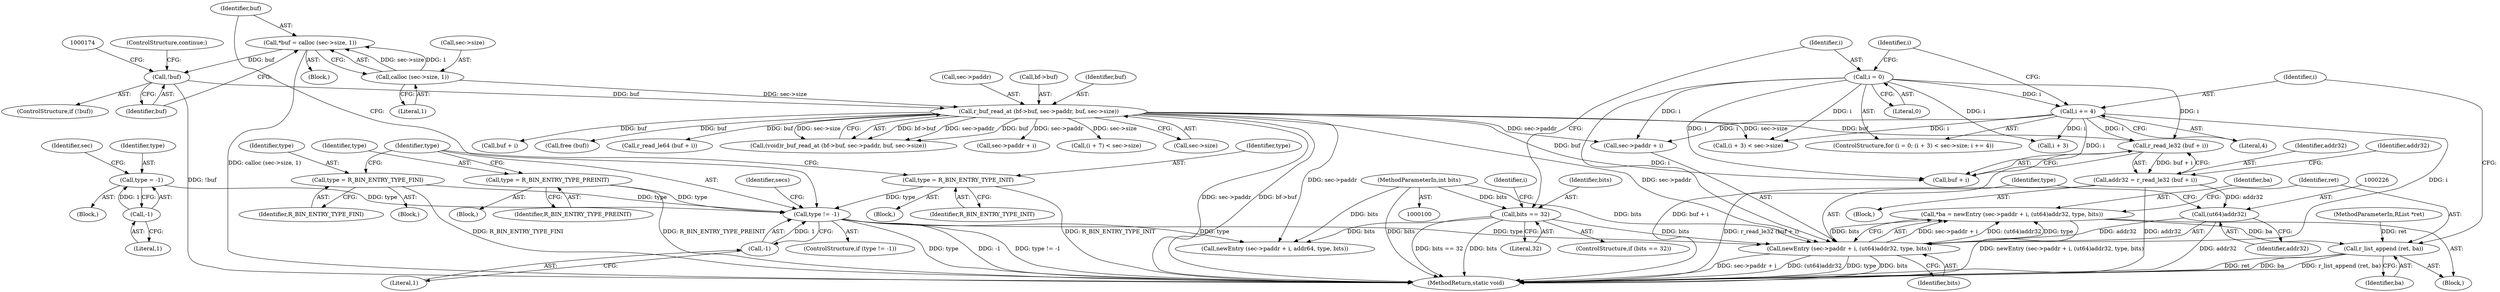 digraph "0_radare2_1f37c04f2a762500222dda2459e6a04646feeedf@pointer" {
"1000217" [label="(Call,*ba = newEntry (sec->paddr + i, (ut64)addr32, type, bits))"];
"1000219" [label="(Call,newEntry (sec->paddr + i, (ut64)addr32, type, bits))"];
"1000175" [label="(Call,r_buf_read_at (bf->buf, sec->paddr, buf, sec->size))"];
"1000169" [label="(Call,!buf)"];
"1000161" [label="(Call,*buf = calloc (sec->size, 1))"];
"1000163" [label="(Call,calloc (sec->size, 1))"];
"1000202" [label="(Call,i += 4)"];
"1000192" [label="(Call,i = 0)"];
"1000225" [label="(Call,(ut64)addr32)"];
"1000207" [label="(Call,addr32 = r_read_le32 (buf + i))"];
"1000209" [label="(Call,r_read_le32 (buf + i))"];
"1000155" [label="(Call,type != -1)"];
"1000127" [label="(Call,type = R_BIN_ENTRY_TYPE_FINI)"];
"1000115" [label="(Call,type = -1)"];
"1000117" [label="(Call,-1)"];
"1000139" [label="(Call,type = R_BIN_ENTRY_TYPE_INIT)"];
"1000151" [label="(Call,type = R_BIN_ENTRY_TYPE_PREINIT)"];
"1000157" [label="(Call,-1)"];
"1000187" [label="(Call,bits == 32)"];
"1000103" [label="(MethodParameterIn,int bits)"];
"1000230" [label="(Call,r_list_append (ret, ba))"];
"1000189" [label="(Literal,32)"];
"1000117" [label="(Call,-1)"];
"1000114" [label="(Block,)"];
"1000197" [label="(Identifier,i)"];
"1000127" [label="(Call,type = R_BIN_ENTRY_TYPE_FINI)"];
"1000207" [label="(Call,addr32 = r_read_le32 (buf + i))"];
"1000230" [label="(Call,r_list_append (ret, ba))"];
"1000191" [label="(ControlStructure,for (i = 0; (i + 3) < sec->size; i += 4))"];
"1000254" [label="(Call,buf + i)"];
"1000176" [label="(Call,bf->buf)"];
"1000187" [label="(Call,bits == 32)"];
"1000128" [label="(Identifier,type)"];
"1000175" [label="(Call,r_buf_read_at (bf->buf, sec->paddr, buf, sec->size))"];
"1000161" [label="(Call,*buf = calloc (sec->size, 1))"];
"1000158" [label="(Literal,1)"];
"1000218" [label="(Identifier,ba)"];
"1000139" [label="(Call,type = R_BIN_ENTRY_TYPE_INIT)"];
"1000103" [label="(MethodParameterIn,int bits)"];
"1000162" [label="(Identifier,buf)"];
"1000154" [label="(ControlStructure,if (type != -1))"];
"1000153" [label="(Identifier,R_BIN_ENTRY_TYPE_PREINIT)"];
"1000188" [label="(Identifier,bits)"];
"1000116" [label="(Identifier,type)"];
"1000102" [label="(MethodParameterIn,RList *ret)"];
"1000204" [label="(Literal,4)"];
"1000182" [label="(Identifier,buf)"];
"1000179" [label="(Call,sec->paddr)"];
"1000232" [label="(Identifier,ba)"];
"1000275" [label="(Call,free (buf))"];
"1000205" [label="(Block,)"];
"1000253" [label="(Call,r_read_le64 (buf + i))"];
"1000118" [label="(Literal,1)"];
"1000173" [label="(Call,(void)r_buf_read_at (bf->buf, sec->paddr, buf, sec->size))"];
"1000150" [label="(Block,)"];
"1000227" [label="(Identifier,addr32)"];
"1000159" [label="(Block,)"];
"1000231" [label="(Identifier,ret)"];
"1000172" [label="(ControlStructure,continue;)"];
"1000217" [label="(Call,*ba = newEntry (sec->paddr + i, (ut64)addr32, type, bits))"];
"1000209" [label="(Call,r_read_le32 (buf + i))"];
"1000169" [label="(Call,!buf)"];
"1000164" [label="(Call,sec->size)"];
"1000126" [label="(Block,)"];
"1000140" [label="(Identifier,type)"];
"1000279" [label="(MethodReturn,static void)"];
"1000151" [label="(Call,type = R_BIN_ENTRY_TYPE_PREINIT)"];
"1000237" [label="(Identifier,i)"];
"1000264" [label="(Call,sec->paddr + i)"];
"1000115" [label="(Call,type = -1)"];
"1000141" [label="(Identifier,R_BIN_ENTRY_TYPE_INIT)"];
"1000193" [label="(Identifier,i)"];
"1000129" [label="(Identifier,R_BIN_ENTRY_TYPE_FINI)"];
"1000186" [label="(ControlStructure,if (bits == 32))"];
"1000208" [label="(Identifier,addr32)"];
"1000156" [label="(Identifier,type)"];
"1000263" [label="(Call,newEntry (sec->paddr + i, addr64, type, bits))"];
"1000239" [label="(Call,(i + 7) < sec->size)"];
"1000192" [label="(Call,i = 0)"];
"1000183" [label="(Call,sec->size)"];
"1000195" [label="(Call,(i + 3) < sec->size)"];
"1000210" [label="(Call,buf + i)"];
"1000214" [label="(Identifier,addr32)"];
"1000203" [label="(Identifier,i)"];
"1000155" [label="(Call,type != -1)"];
"1000202" [label="(Call,i += 4)"];
"1000220" [label="(Call,sec->paddr + i)"];
"1000138" [label="(Block,)"];
"1000219" [label="(Call,newEntry (sec->paddr + i, (ut64)addr32, type, bits))"];
"1000170" [label="(Identifier,buf)"];
"1000163" [label="(Call,calloc (sec->size, 1))"];
"1000157" [label="(Call,-1)"];
"1000278" [label="(Identifier,secs)"];
"1000167" [label="(Literal,1)"];
"1000194" [label="(Literal,0)"];
"1000196" [label="(Call,i + 3)"];
"1000225" [label="(Call,(ut64)addr32)"];
"1000123" [label="(Identifier,sec)"];
"1000168" [label="(ControlStructure,if (!buf))"];
"1000152" [label="(Identifier,type)"];
"1000228" [label="(Identifier,type)"];
"1000215" [label="(Block,)"];
"1000229" [label="(Identifier,bits)"];
"1000217" -> "1000215"  [label="AST: "];
"1000217" -> "1000219"  [label="CFG: "];
"1000218" -> "1000217"  [label="AST: "];
"1000219" -> "1000217"  [label="AST: "];
"1000231" -> "1000217"  [label="CFG: "];
"1000217" -> "1000279"  [label="DDG: newEntry (sec->paddr + i, (ut64)addr32, type, bits)"];
"1000219" -> "1000217"  [label="DDG: sec->paddr + i"];
"1000219" -> "1000217"  [label="DDG: (ut64)addr32"];
"1000219" -> "1000217"  [label="DDG: type"];
"1000219" -> "1000217"  [label="DDG: bits"];
"1000217" -> "1000230"  [label="DDG: ba"];
"1000219" -> "1000229"  [label="CFG: "];
"1000220" -> "1000219"  [label="AST: "];
"1000225" -> "1000219"  [label="AST: "];
"1000228" -> "1000219"  [label="AST: "];
"1000229" -> "1000219"  [label="AST: "];
"1000219" -> "1000279"  [label="DDG: (ut64)addr32"];
"1000219" -> "1000279"  [label="DDG: type"];
"1000219" -> "1000279"  [label="DDG: bits"];
"1000219" -> "1000279"  [label="DDG: sec->paddr + i"];
"1000175" -> "1000219"  [label="DDG: sec->paddr"];
"1000202" -> "1000219"  [label="DDG: i"];
"1000192" -> "1000219"  [label="DDG: i"];
"1000225" -> "1000219"  [label="DDG: addr32"];
"1000155" -> "1000219"  [label="DDG: type"];
"1000187" -> "1000219"  [label="DDG: bits"];
"1000103" -> "1000219"  [label="DDG: bits"];
"1000175" -> "1000173"  [label="AST: "];
"1000175" -> "1000183"  [label="CFG: "];
"1000176" -> "1000175"  [label="AST: "];
"1000179" -> "1000175"  [label="AST: "];
"1000182" -> "1000175"  [label="AST: "];
"1000183" -> "1000175"  [label="AST: "];
"1000173" -> "1000175"  [label="CFG: "];
"1000175" -> "1000279"  [label="DDG: sec->paddr"];
"1000175" -> "1000279"  [label="DDG: bf->buf"];
"1000175" -> "1000173"  [label="DDG: bf->buf"];
"1000175" -> "1000173"  [label="DDG: sec->paddr"];
"1000175" -> "1000173"  [label="DDG: buf"];
"1000175" -> "1000173"  [label="DDG: sec->size"];
"1000169" -> "1000175"  [label="DDG: buf"];
"1000163" -> "1000175"  [label="DDG: sec->size"];
"1000175" -> "1000195"  [label="DDG: sec->size"];
"1000175" -> "1000209"  [label="DDG: buf"];
"1000175" -> "1000210"  [label="DDG: buf"];
"1000175" -> "1000220"  [label="DDG: sec->paddr"];
"1000175" -> "1000239"  [label="DDG: sec->size"];
"1000175" -> "1000253"  [label="DDG: buf"];
"1000175" -> "1000254"  [label="DDG: buf"];
"1000175" -> "1000263"  [label="DDG: sec->paddr"];
"1000175" -> "1000264"  [label="DDG: sec->paddr"];
"1000175" -> "1000275"  [label="DDG: buf"];
"1000169" -> "1000168"  [label="AST: "];
"1000169" -> "1000170"  [label="CFG: "];
"1000170" -> "1000169"  [label="AST: "];
"1000172" -> "1000169"  [label="CFG: "];
"1000174" -> "1000169"  [label="CFG: "];
"1000169" -> "1000279"  [label="DDG: !buf"];
"1000161" -> "1000169"  [label="DDG: buf"];
"1000161" -> "1000159"  [label="AST: "];
"1000161" -> "1000163"  [label="CFG: "];
"1000162" -> "1000161"  [label="AST: "];
"1000163" -> "1000161"  [label="AST: "];
"1000170" -> "1000161"  [label="CFG: "];
"1000161" -> "1000279"  [label="DDG: calloc (sec->size, 1)"];
"1000163" -> "1000161"  [label="DDG: sec->size"];
"1000163" -> "1000161"  [label="DDG: 1"];
"1000163" -> "1000167"  [label="CFG: "];
"1000164" -> "1000163"  [label="AST: "];
"1000167" -> "1000163"  [label="AST: "];
"1000202" -> "1000191"  [label="AST: "];
"1000202" -> "1000204"  [label="CFG: "];
"1000203" -> "1000202"  [label="AST: "];
"1000204" -> "1000202"  [label="AST: "];
"1000197" -> "1000202"  [label="CFG: "];
"1000202" -> "1000195"  [label="DDG: i"];
"1000202" -> "1000196"  [label="DDG: i"];
"1000192" -> "1000202"  [label="DDG: i"];
"1000202" -> "1000209"  [label="DDG: i"];
"1000202" -> "1000210"  [label="DDG: i"];
"1000202" -> "1000220"  [label="DDG: i"];
"1000192" -> "1000191"  [label="AST: "];
"1000192" -> "1000194"  [label="CFG: "];
"1000193" -> "1000192"  [label="AST: "];
"1000194" -> "1000192"  [label="AST: "];
"1000197" -> "1000192"  [label="CFG: "];
"1000192" -> "1000195"  [label="DDG: i"];
"1000192" -> "1000196"  [label="DDG: i"];
"1000192" -> "1000209"  [label="DDG: i"];
"1000192" -> "1000210"  [label="DDG: i"];
"1000192" -> "1000220"  [label="DDG: i"];
"1000225" -> "1000227"  [label="CFG: "];
"1000226" -> "1000225"  [label="AST: "];
"1000227" -> "1000225"  [label="AST: "];
"1000228" -> "1000225"  [label="CFG: "];
"1000225" -> "1000279"  [label="DDG: addr32"];
"1000207" -> "1000225"  [label="DDG: addr32"];
"1000207" -> "1000205"  [label="AST: "];
"1000207" -> "1000209"  [label="CFG: "];
"1000208" -> "1000207"  [label="AST: "];
"1000209" -> "1000207"  [label="AST: "];
"1000214" -> "1000207"  [label="CFG: "];
"1000207" -> "1000279"  [label="DDG: r_read_le32 (buf + i)"];
"1000207" -> "1000279"  [label="DDG: addr32"];
"1000209" -> "1000207"  [label="DDG: buf + i"];
"1000209" -> "1000210"  [label="CFG: "];
"1000210" -> "1000209"  [label="AST: "];
"1000209" -> "1000279"  [label="DDG: buf + i"];
"1000155" -> "1000154"  [label="AST: "];
"1000155" -> "1000157"  [label="CFG: "];
"1000156" -> "1000155"  [label="AST: "];
"1000157" -> "1000155"  [label="AST: "];
"1000162" -> "1000155"  [label="CFG: "];
"1000278" -> "1000155"  [label="CFG: "];
"1000155" -> "1000279"  [label="DDG: -1"];
"1000155" -> "1000279"  [label="DDG: type != -1"];
"1000155" -> "1000279"  [label="DDG: type"];
"1000127" -> "1000155"  [label="DDG: type"];
"1000115" -> "1000155"  [label="DDG: type"];
"1000139" -> "1000155"  [label="DDG: type"];
"1000151" -> "1000155"  [label="DDG: type"];
"1000157" -> "1000155"  [label="DDG: 1"];
"1000155" -> "1000263"  [label="DDG: type"];
"1000127" -> "1000126"  [label="AST: "];
"1000127" -> "1000129"  [label="CFG: "];
"1000128" -> "1000127"  [label="AST: "];
"1000129" -> "1000127"  [label="AST: "];
"1000156" -> "1000127"  [label="CFG: "];
"1000127" -> "1000279"  [label="DDG: R_BIN_ENTRY_TYPE_FINI"];
"1000115" -> "1000114"  [label="AST: "];
"1000115" -> "1000117"  [label="CFG: "];
"1000116" -> "1000115"  [label="AST: "];
"1000117" -> "1000115"  [label="AST: "];
"1000123" -> "1000115"  [label="CFG: "];
"1000117" -> "1000115"  [label="DDG: 1"];
"1000117" -> "1000118"  [label="CFG: "];
"1000118" -> "1000117"  [label="AST: "];
"1000139" -> "1000138"  [label="AST: "];
"1000139" -> "1000141"  [label="CFG: "];
"1000140" -> "1000139"  [label="AST: "];
"1000141" -> "1000139"  [label="AST: "];
"1000156" -> "1000139"  [label="CFG: "];
"1000139" -> "1000279"  [label="DDG: R_BIN_ENTRY_TYPE_INIT"];
"1000151" -> "1000150"  [label="AST: "];
"1000151" -> "1000153"  [label="CFG: "];
"1000152" -> "1000151"  [label="AST: "];
"1000153" -> "1000151"  [label="AST: "];
"1000156" -> "1000151"  [label="CFG: "];
"1000151" -> "1000279"  [label="DDG: R_BIN_ENTRY_TYPE_PREINIT"];
"1000157" -> "1000158"  [label="CFG: "];
"1000158" -> "1000157"  [label="AST: "];
"1000187" -> "1000186"  [label="AST: "];
"1000187" -> "1000189"  [label="CFG: "];
"1000188" -> "1000187"  [label="AST: "];
"1000189" -> "1000187"  [label="AST: "];
"1000193" -> "1000187"  [label="CFG: "];
"1000237" -> "1000187"  [label="CFG: "];
"1000187" -> "1000279"  [label="DDG: bits"];
"1000187" -> "1000279"  [label="DDG: bits == 32"];
"1000103" -> "1000187"  [label="DDG: bits"];
"1000187" -> "1000263"  [label="DDG: bits"];
"1000103" -> "1000100"  [label="AST: "];
"1000103" -> "1000279"  [label="DDG: bits"];
"1000103" -> "1000263"  [label="DDG: bits"];
"1000230" -> "1000215"  [label="AST: "];
"1000230" -> "1000232"  [label="CFG: "];
"1000231" -> "1000230"  [label="AST: "];
"1000232" -> "1000230"  [label="AST: "];
"1000203" -> "1000230"  [label="CFG: "];
"1000230" -> "1000279"  [label="DDG: ret"];
"1000230" -> "1000279"  [label="DDG: ba"];
"1000230" -> "1000279"  [label="DDG: r_list_append (ret, ba)"];
"1000102" -> "1000230"  [label="DDG: ret"];
}
